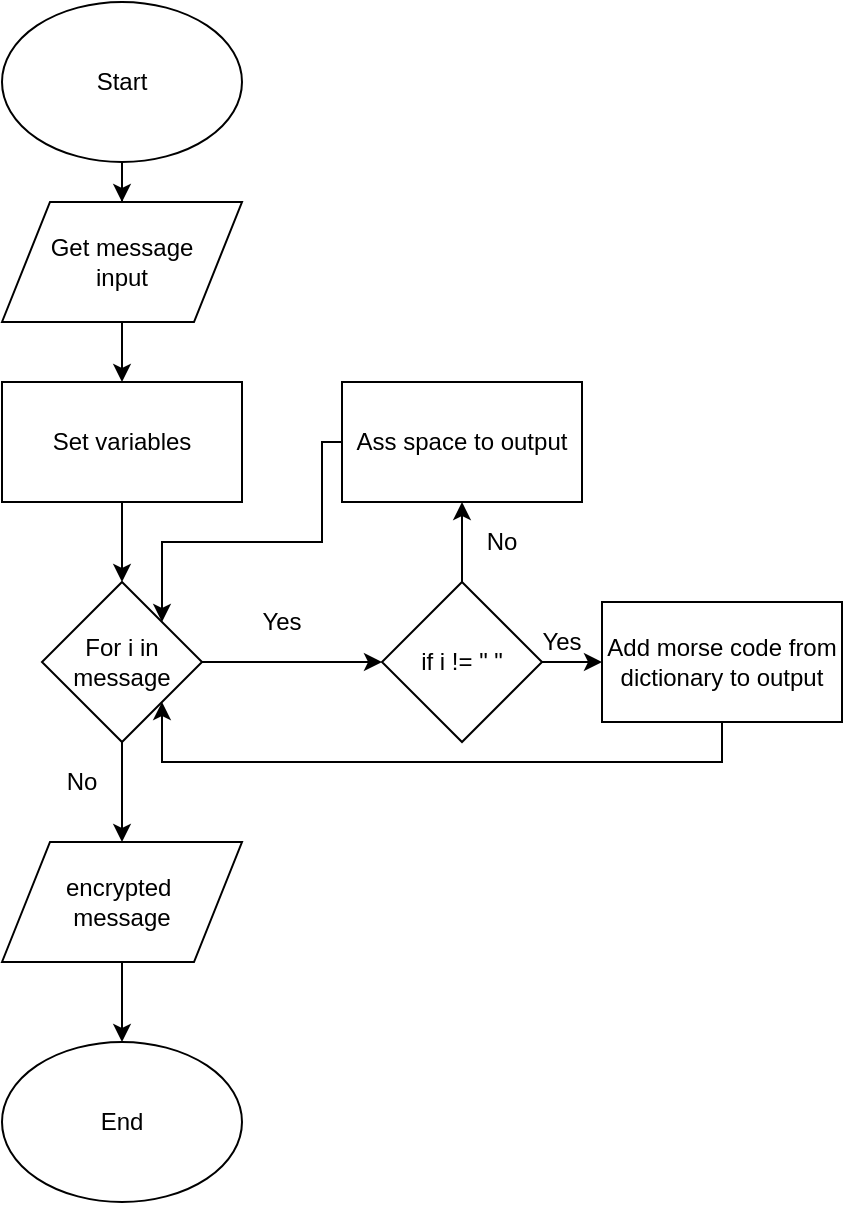 <mxfile version="13.2.4" type="device"><diagram id="7994VkMM7yzUuVxakSWM" name="Page-1"><mxGraphModel dx="1038" dy="647" grid="1" gridSize="10" guides="1" tooltips="1" connect="1" arrows="1" fold="1" page="1" pageScale="1" pageWidth="850" pageHeight="1100" math="0" shadow="0"><root><mxCell id="0"/><mxCell id="1" parent="0"/><mxCell id="a5fGx2bWaZ68vlrgXHHa-10" style="edgeStyle=orthogonalEdgeStyle;rounded=0;orthogonalLoop=1;jettySize=auto;html=1;entryX=0.5;entryY=0;entryDx=0;entryDy=0;" edge="1" parent="1" source="a5fGx2bWaZ68vlrgXHHa-1" target="a5fGx2bWaZ68vlrgXHHa-3"><mxGeometry relative="1" as="geometry"/></mxCell><mxCell id="a5fGx2bWaZ68vlrgXHHa-1" value="Start" style="ellipse;whiteSpace=wrap;html=1;" vertex="1" parent="1"><mxGeometry x="90" y="30" width="120" height="80" as="geometry"/></mxCell><mxCell id="a5fGx2bWaZ68vlrgXHHa-12" style="edgeStyle=orthogonalEdgeStyle;rounded=0;orthogonalLoop=1;jettySize=auto;html=1;entryX=0.5;entryY=0;entryDx=0;entryDy=0;" edge="1" parent="1" source="a5fGx2bWaZ68vlrgXHHa-2" target="a5fGx2bWaZ68vlrgXHHa-4"><mxGeometry relative="1" as="geometry"/></mxCell><mxCell id="a5fGx2bWaZ68vlrgXHHa-2" value="Set variables" style="rounded=0;whiteSpace=wrap;html=1;" vertex="1" parent="1"><mxGeometry x="90" y="220" width="120" height="60" as="geometry"/></mxCell><mxCell id="a5fGx2bWaZ68vlrgXHHa-11" style="edgeStyle=orthogonalEdgeStyle;rounded=0;orthogonalLoop=1;jettySize=auto;html=1;" edge="1" parent="1" source="a5fGx2bWaZ68vlrgXHHa-3" target="a5fGx2bWaZ68vlrgXHHa-2"><mxGeometry relative="1" as="geometry"/></mxCell><mxCell id="a5fGx2bWaZ68vlrgXHHa-3" value="Get message &lt;br&gt;input" style="shape=parallelogram;perimeter=parallelogramPerimeter;whiteSpace=wrap;html=1;" vertex="1" parent="1"><mxGeometry x="90" y="130" width="120" height="60" as="geometry"/></mxCell><mxCell id="a5fGx2bWaZ68vlrgXHHa-13" style="edgeStyle=orthogonalEdgeStyle;rounded=0;orthogonalLoop=1;jettySize=auto;html=1;entryX=0;entryY=0.5;entryDx=0;entryDy=0;" edge="1" parent="1" source="a5fGx2bWaZ68vlrgXHHa-4" target="a5fGx2bWaZ68vlrgXHHa-5"><mxGeometry relative="1" as="geometry"/></mxCell><mxCell id="a5fGx2bWaZ68vlrgXHHa-14" style="edgeStyle=orthogonalEdgeStyle;rounded=0;orthogonalLoop=1;jettySize=auto;html=1;entryX=0.5;entryY=0;entryDx=0;entryDy=0;" edge="1" parent="1" source="a5fGx2bWaZ68vlrgXHHa-4" target="a5fGx2bWaZ68vlrgXHHa-6"><mxGeometry relative="1" as="geometry"/></mxCell><mxCell id="a5fGx2bWaZ68vlrgXHHa-4" value="For i in message" style="rhombus;whiteSpace=wrap;html=1;" vertex="1" parent="1"><mxGeometry x="110" y="320" width="80" height="80" as="geometry"/></mxCell><mxCell id="a5fGx2bWaZ68vlrgXHHa-15" style="edgeStyle=orthogonalEdgeStyle;rounded=0;orthogonalLoop=1;jettySize=auto;html=1;entryX=0;entryY=0.5;entryDx=0;entryDy=0;" edge="1" parent="1" source="a5fGx2bWaZ68vlrgXHHa-5" target="a5fGx2bWaZ68vlrgXHHa-8"><mxGeometry relative="1" as="geometry"/></mxCell><mxCell id="a5fGx2bWaZ68vlrgXHHa-17" style="edgeStyle=orthogonalEdgeStyle;rounded=0;orthogonalLoop=1;jettySize=auto;html=1;entryX=0.5;entryY=1;entryDx=0;entryDy=0;" edge="1" parent="1" source="a5fGx2bWaZ68vlrgXHHa-5" target="a5fGx2bWaZ68vlrgXHHa-9"><mxGeometry relative="1" as="geometry"/></mxCell><mxCell id="a5fGx2bWaZ68vlrgXHHa-5" value="if i != &quot; &quot;" style="rhombus;whiteSpace=wrap;html=1;" vertex="1" parent="1"><mxGeometry x="280" y="320" width="80" height="80" as="geometry"/></mxCell><mxCell id="a5fGx2bWaZ68vlrgXHHa-20" style="edgeStyle=orthogonalEdgeStyle;rounded=0;orthogonalLoop=1;jettySize=auto;html=1;entryX=0.5;entryY=0;entryDx=0;entryDy=0;" edge="1" parent="1" source="a5fGx2bWaZ68vlrgXHHa-6" target="a5fGx2bWaZ68vlrgXHHa-19"><mxGeometry relative="1" as="geometry"/></mxCell><mxCell id="a5fGx2bWaZ68vlrgXHHa-6" value="encrypted&amp;nbsp;&lt;br&gt;message" style="shape=parallelogram;perimeter=parallelogramPerimeter;whiteSpace=wrap;html=1;" vertex="1" parent="1"><mxGeometry x="90" y="450" width="120" height="60" as="geometry"/></mxCell><mxCell id="a5fGx2bWaZ68vlrgXHHa-16" style="edgeStyle=orthogonalEdgeStyle;rounded=0;orthogonalLoop=1;jettySize=auto;html=1;entryX=1;entryY=1;entryDx=0;entryDy=0;exitX=0.5;exitY=1;exitDx=0;exitDy=0;" edge="1" parent="1" source="a5fGx2bWaZ68vlrgXHHa-8" target="a5fGx2bWaZ68vlrgXHHa-4"><mxGeometry relative="1" as="geometry"><Array as="points"><mxPoint x="450" y="410"/><mxPoint x="170" y="410"/></Array></mxGeometry></mxCell><mxCell id="a5fGx2bWaZ68vlrgXHHa-8" value="Add morse code from dictionary to output" style="rounded=0;whiteSpace=wrap;html=1;" vertex="1" parent="1"><mxGeometry x="390" y="330" width="120" height="60" as="geometry"/></mxCell><mxCell id="a5fGx2bWaZ68vlrgXHHa-18" style="edgeStyle=orthogonalEdgeStyle;rounded=0;orthogonalLoop=1;jettySize=auto;html=1;entryX=1;entryY=0;entryDx=0;entryDy=0;exitX=0;exitY=0.5;exitDx=0;exitDy=0;" edge="1" parent="1" source="a5fGx2bWaZ68vlrgXHHa-9" target="a5fGx2bWaZ68vlrgXHHa-4"><mxGeometry relative="1" as="geometry"><Array as="points"><mxPoint x="250" y="250"/><mxPoint x="250" y="300"/><mxPoint x="170" y="300"/></Array></mxGeometry></mxCell><mxCell id="a5fGx2bWaZ68vlrgXHHa-9" value="Ass space to output" style="rounded=0;whiteSpace=wrap;html=1;" vertex="1" parent="1"><mxGeometry x="260" y="220" width="120" height="60" as="geometry"/></mxCell><mxCell id="a5fGx2bWaZ68vlrgXHHa-19" value="End" style="ellipse;whiteSpace=wrap;html=1;" vertex="1" parent="1"><mxGeometry x="90" y="550" width="120" height="80" as="geometry"/></mxCell><mxCell id="a5fGx2bWaZ68vlrgXHHa-21" value="Yes" style="text;html=1;strokeColor=none;fillColor=none;align=center;verticalAlign=middle;whiteSpace=wrap;rounded=0;" vertex="1" parent="1"><mxGeometry x="210" y="330" width="40" height="20" as="geometry"/></mxCell><mxCell id="a5fGx2bWaZ68vlrgXHHa-22" value="No" style="text;html=1;strokeColor=none;fillColor=none;align=center;verticalAlign=middle;whiteSpace=wrap;rounded=0;" vertex="1" parent="1"><mxGeometry x="110" y="410" width="40" height="20" as="geometry"/></mxCell><mxCell id="a5fGx2bWaZ68vlrgXHHa-23" value="Yes" style="text;html=1;strokeColor=none;fillColor=none;align=center;verticalAlign=middle;whiteSpace=wrap;rounded=0;" vertex="1" parent="1"><mxGeometry x="350" y="340" width="40" height="20" as="geometry"/></mxCell><mxCell id="a5fGx2bWaZ68vlrgXHHa-24" value="No" style="text;html=1;strokeColor=none;fillColor=none;align=center;verticalAlign=middle;whiteSpace=wrap;rounded=0;" vertex="1" parent="1"><mxGeometry x="320" y="290" width="40" height="20" as="geometry"/></mxCell></root></mxGraphModel></diagram></mxfile>